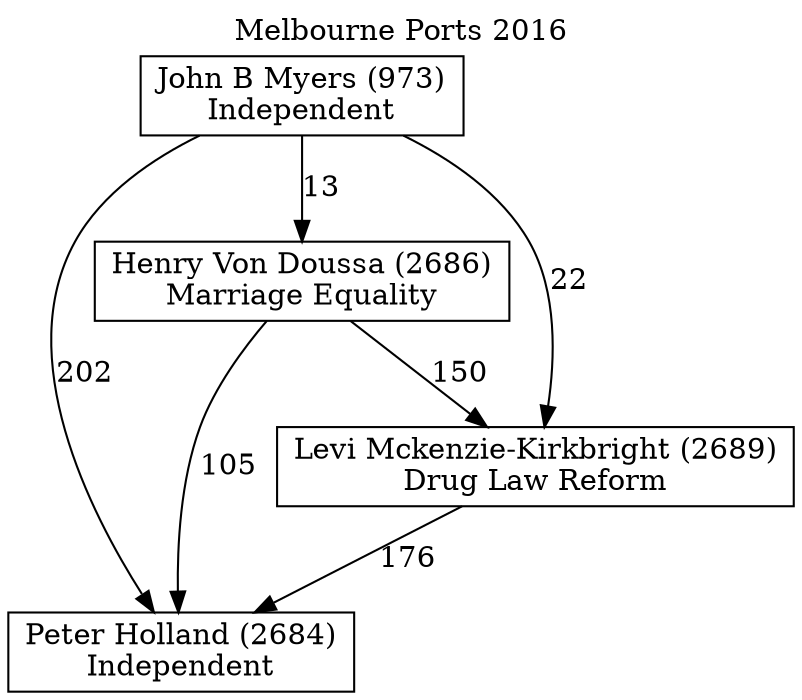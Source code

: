 // House preference flow
digraph "Peter Holland (2684)_Melbourne Ports_2016" {
	graph [label="Melbourne Ports 2016" labelloc=t mclimit=10]
	node [shape=box]
	"Peter Holland (2684)" [label="Peter Holland (2684)
Independent"]
	"Henry Von Doussa (2686)" [label="Henry Von Doussa (2686)
Marriage Equality"]
	"John B Myers (973)" [label="John B Myers (973)
Independent"]
	"Levi Mckenzie-Kirkbright (2689)" [label="Levi Mckenzie-Kirkbright (2689)
Drug Law Reform"]
	"Levi Mckenzie-Kirkbright (2689)" -> "Peter Holland (2684)" [label=176]
	"Henry Von Doussa (2686)" -> "Levi Mckenzie-Kirkbright (2689)" [label=150]
	"John B Myers (973)" -> "Henry Von Doussa (2686)" [label=13]
	"John B Myers (973)" -> "Levi Mckenzie-Kirkbright (2689)" [label=22]
	"John B Myers (973)" -> "Peter Holland (2684)" [label=202]
	"Henry Von Doussa (2686)" -> "Peter Holland (2684)" [label=105]
}
